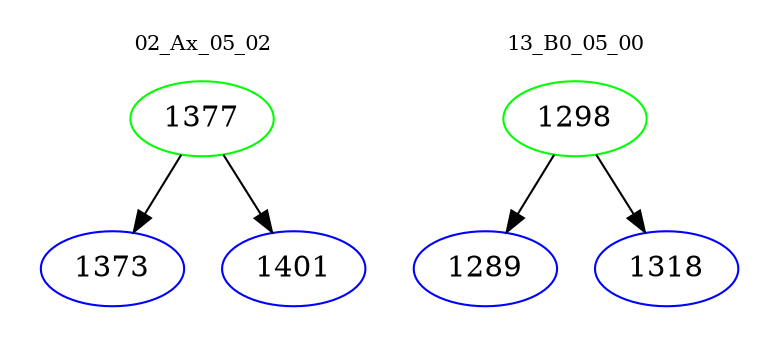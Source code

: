 digraph{
subgraph cluster_0 {
color = white
label = "02_Ax_05_02";
fontsize=10;
T0_1377 [label="1377", color="green"]
T0_1377 -> T0_1373 [color="black"]
T0_1373 [label="1373", color="blue"]
T0_1377 -> T0_1401 [color="black"]
T0_1401 [label="1401", color="blue"]
}
subgraph cluster_1 {
color = white
label = "13_B0_05_00";
fontsize=10;
T1_1298 [label="1298", color="green"]
T1_1298 -> T1_1289 [color="black"]
T1_1289 [label="1289", color="blue"]
T1_1298 -> T1_1318 [color="black"]
T1_1318 [label="1318", color="blue"]
}
}
